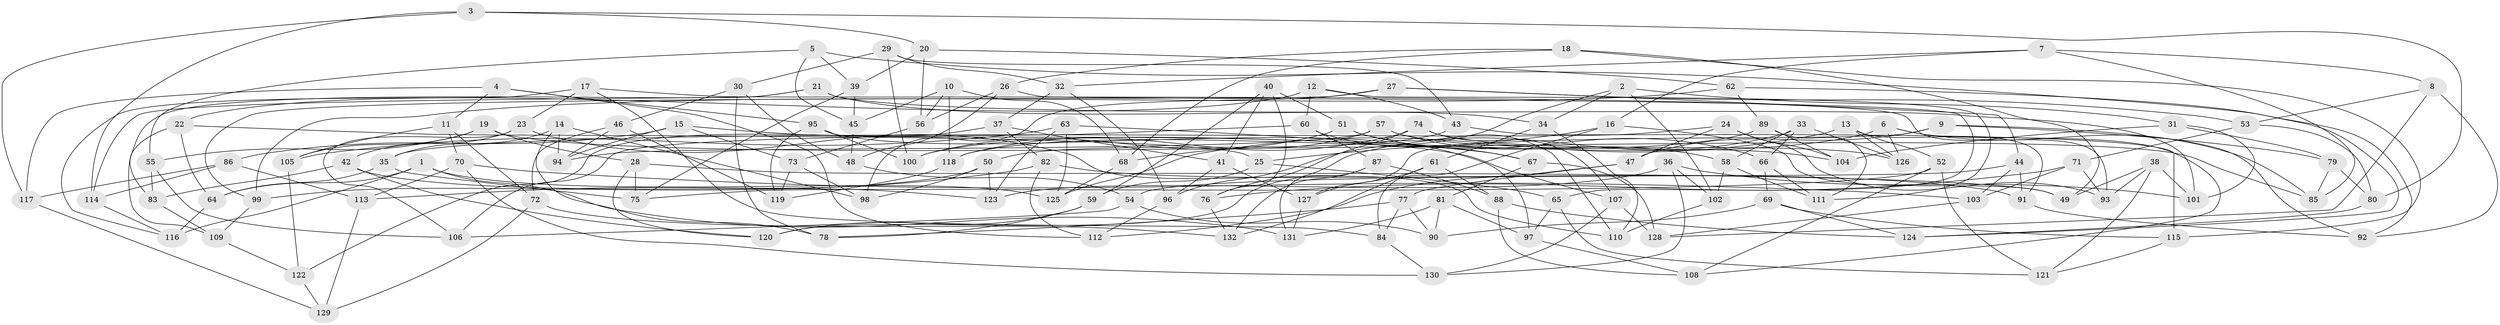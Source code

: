 // Generated by graph-tools (version 1.1) at 2025/37/03/09/25 02:37:47]
// undirected, 132 vertices, 264 edges
graph export_dot {
graph [start="1"]
  node [color=gray90,style=filled];
  1;
  2;
  3;
  4;
  5;
  6;
  7;
  8;
  9;
  10;
  11;
  12;
  13;
  14;
  15;
  16;
  17;
  18;
  19;
  20;
  21;
  22;
  23;
  24;
  25;
  26;
  27;
  28;
  29;
  30;
  31;
  32;
  33;
  34;
  35;
  36;
  37;
  38;
  39;
  40;
  41;
  42;
  43;
  44;
  45;
  46;
  47;
  48;
  49;
  50;
  51;
  52;
  53;
  54;
  55;
  56;
  57;
  58;
  59;
  60;
  61;
  62;
  63;
  64;
  65;
  66;
  67;
  68;
  69;
  70;
  71;
  72;
  73;
  74;
  75;
  76;
  77;
  78;
  79;
  80;
  81;
  82;
  83;
  84;
  85;
  86;
  87;
  88;
  89;
  90;
  91;
  92;
  93;
  94;
  95;
  96;
  97;
  98;
  99;
  100;
  101;
  102;
  103;
  104;
  105;
  106;
  107;
  108;
  109;
  110;
  111;
  112;
  113;
  114;
  115;
  116;
  117;
  118;
  119;
  120;
  121;
  122;
  123;
  124;
  125;
  126;
  127;
  128;
  129;
  130;
  131;
  132;
  1 -- 125;
  1 -- 131;
  1 -- 116;
  1 -- 64;
  2 -- 34;
  2 -- 102;
  2 -- 96;
  2 -- 31;
  3 -- 114;
  3 -- 20;
  3 -- 80;
  3 -- 117;
  4 -- 11;
  4 -- 95;
  4 -- 112;
  4 -- 117;
  5 -- 55;
  5 -- 124;
  5 -- 39;
  5 -- 45;
  6 -- 108;
  6 -- 85;
  6 -- 100;
  6 -- 126;
  7 -- 85;
  7 -- 16;
  7 -- 32;
  7 -- 8;
  8 -- 128;
  8 -- 92;
  8 -- 53;
  9 -- 47;
  9 -- 127;
  9 -- 79;
  9 -- 92;
  10 -- 45;
  10 -- 118;
  10 -- 56;
  10 -- 68;
  11 -- 105;
  11 -- 72;
  11 -- 70;
  12 -- 43;
  12 -- 60;
  12 -- 22;
  12 -- 111;
  13 -- 91;
  13 -- 126;
  13 -- 125;
  13 -- 52;
  14 -- 35;
  14 -- 78;
  14 -- 94;
  14 -- 98;
  15 -- 107;
  15 -- 86;
  15 -- 73;
  15 -- 94;
  16 -- 25;
  16 -- 84;
  16 -- 49;
  17 -- 116;
  17 -- 23;
  17 -- 84;
  17 -- 93;
  18 -- 115;
  18 -- 26;
  18 -- 68;
  18 -- 49;
  19 -- 85;
  19 -- 55;
  19 -- 105;
  19 -- 28;
  20 -- 62;
  20 -- 39;
  20 -- 56;
  21 -- 83;
  21 -- 34;
  21 -- 101;
  21 -- 114;
  22 -- 109;
  22 -- 25;
  22 -- 64;
  23 -- 42;
  23 -- 106;
  23 -- 110;
  24 -- 47;
  24 -- 104;
  24 -- 93;
  24 -- 35;
  25 -- 59;
  25 -- 65;
  26 -- 48;
  26 -- 56;
  26 -- 65;
  27 -- 53;
  27 -- 44;
  27 -- 98;
  27 -- 99;
  28 -- 49;
  28 -- 120;
  28 -- 75;
  29 -- 30;
  29 -- 32;
  29 -- 43;
  29 -- 100;
  30 -- 78;
  30 -- 48;
  30 -- 46;
  31 -- 101;
  31 -- 104;
  31 -- 79;
  32 -- 96;
  32 -- 37;
  33 -- 126;
  33 -- 120;
  33 -- 66;
  33 -- 58;
  34 -- 61;
  34 -- 110;
  35 -- 64;
  35 -- 75;
  36 -- 101;
  36 -- 130;
  36 -- 123;
  36 -- 102;
  37 -- 41;
  37 -- 82;
  37 -- 122;
  38 -- 101;
  38 -- 49;
  38 -- 93;
  38 -- 121;
  39 -- 75;
  39 -- 45;
  40 -- 41;
  40 -- 51;
  40 -- 76;
  40 -- 59;
  41 -- 127;
  41 -- 96;
  42 -- 83;
  42 -- 123;
  42 -- 120;
  43 -- 50;
  43 -- 115;
  44 -- 91;
  44 -- 103;
  44 -- 54;
  45 -- 48;
  46 -- 72;
  46 -- 119;
  46 -- 94;
  47 -- 77;
  47 -- 112;
  48 -- 54;
  50 -- 123;
  50 -- 98;
  50 -- 99;
  51 -- 100;
  51 -- 66;
  51 -- 110;
  52 -- 75;
  52 -- 108;
  52 -- 121;
  53 -- 80;
  53 -- 71;
  54 -- 106;
  54 -- 90;
  55 -- 83;
  55 -- 106;
  56 -- 73;
  57 -- 68;
  57 -- 58;
  57 -- 104;
  57 -- 94;
  58 -- 102;
  58 -- 111;
  59 -- 120;
  59 -- 78;
  60 -- 67;
  60 -- 106;
  60 -- 87;
  61 -- 132;
  61 -- 88;
  61 -- 127;
  62 -- 89;
  62 -- 92;
  62 -- 99;
  63 -- 105;
  63 -- 67;
  63 -- 123;
  63 -- 125;
  64 -- 116;
  65 -- 121;
  65 -- 97;
  66 -- 69;
  66 -- 111;
  67 -- 81;
  67 -- 128;
  68 -- 125;
  69 -- 124;
  69 -- 115;
  69 -- 90;
  70 -- 103;
  70 -- 113;
  70 -- 130;
  71 -- 103;
  71 -- 76;
  71 -- 93;
  72 -- 129;
  72 -- 132;
  73 -- 98;
  73 -- 119;
  74 -- 118;
  74 -- 76;
  74 -- 126;
  74 -- 107;
  76 -- 132;
  77 -- 90;
  77 -- 78;
  77 -- 84;
  79 -- 80;
  79 -- 85;
  80 -- 124;
  81 -- 90;
  81 -- 97;
  81 -- 131;
  82 -- 112;
  82 -- 91;
  82 -- 113;
  83 -- 109;
  84 -- 130;
  86 -- 117;
  86 -- 114;
  86 -- 113;
  87 -- 88;
  87 -- 132;
  87 -- 131;
  88 -- 124;
  88 -- 108;
  89 -- 111;
  89 -- 104;
  89 -- 118;
  91 -- 92;
  95 -- 100;
  95 -- 97;
  95 -- 119;
  96 -- 112;
  97 -- 108;
  99 -- 109;
  102 -- 110;
  103 -- 128;
  105 -- 122;
  107 -- 128;
  107 -- 130;
  109 -- 122;
  113 -- 129;
  114 -- 116;
  115 -- 121;
  117 -- 129;
  118 -- 119;
  122 -- 129;
  127 -- 131;
}
